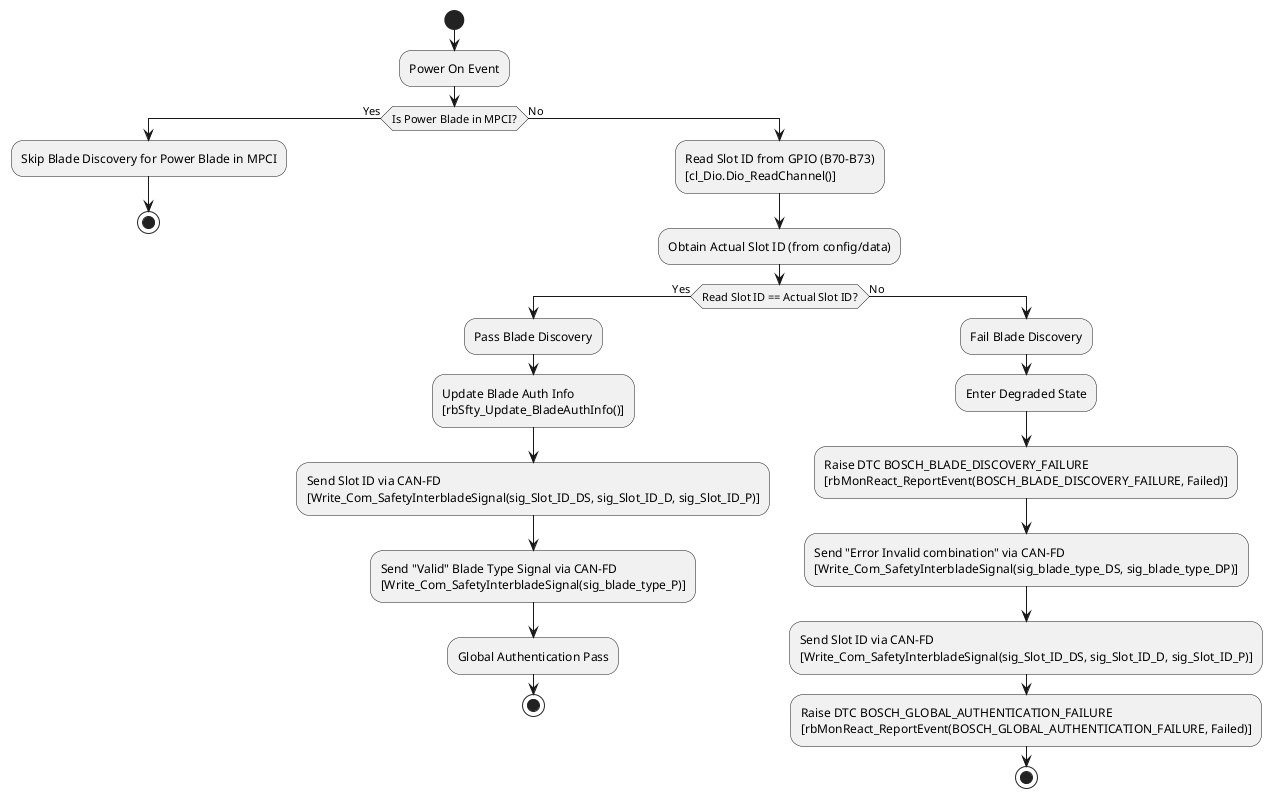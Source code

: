 @startuml
|BladeDiscovery|
 
start
 
:Power On Event;
 
if (Is Power Blade in MPCI?) then (Yes)
  :Skip Blade Discovery for Power Blade in MPCI;
  stop
else (No)
  :Read Slot ID from GPIO (B70-B73)\n[cl_Dio.Dio_ReadChannel()];
  :Obtain Actual Slot ID (from config/data);
 
  if (Read Slot ID == Actual Slot ID?) then (Yes)
    :Pass Blade Discovery;
    :Update Blade Auth Info\n[rbSfty_Update_BladeAuthInfo()];
    :Send Slot ID via CAN-FD\n[Write_Com_SafetyInterbladeSignal(sig_Slot_ID_DS, sig_Slot_ID_D, sig_Slot_ID_P)];
    :Send "Valid" Blade Type Signal via CAN-FD\n[Write_Com_SafetyInterbladeSignal(sig_blade_type_P)];
    :Global Authentication Pass;
    stop
  else (No)
    :Fail Blade Discovery;
    :Enter Degraded State;
    :Raise DTC BOSCH_BLADE_DISCOVERY_FAILURE\n[rbMonReact_ReportEvent(BOSCH_BLADE_DISCOVERY_FAILURE, Failed)];
    :Send "Error Invalid combination" via CAN-FD\n[Write_Com_SafetyInterbladeSignal(sig_blade_type_DS, sig_blade_type_DP)];
    :Send Slot ID via CAN-FD\n[Write_Com_SafetyInterbladeSignal(sig_Slot_ID_DS, sig_Slot_ID_D, sig_Slot_ID_P)];
    :Raise DTC BOSCH_GLOBAL_AUTHENTICATION_FAILURE\n[rbMonReact_ReportEvent(BOSCH_GLOBAL_AUTHENTICATION_FAILURE, Failed)];
    stop
  endif
endif
 
@enduml